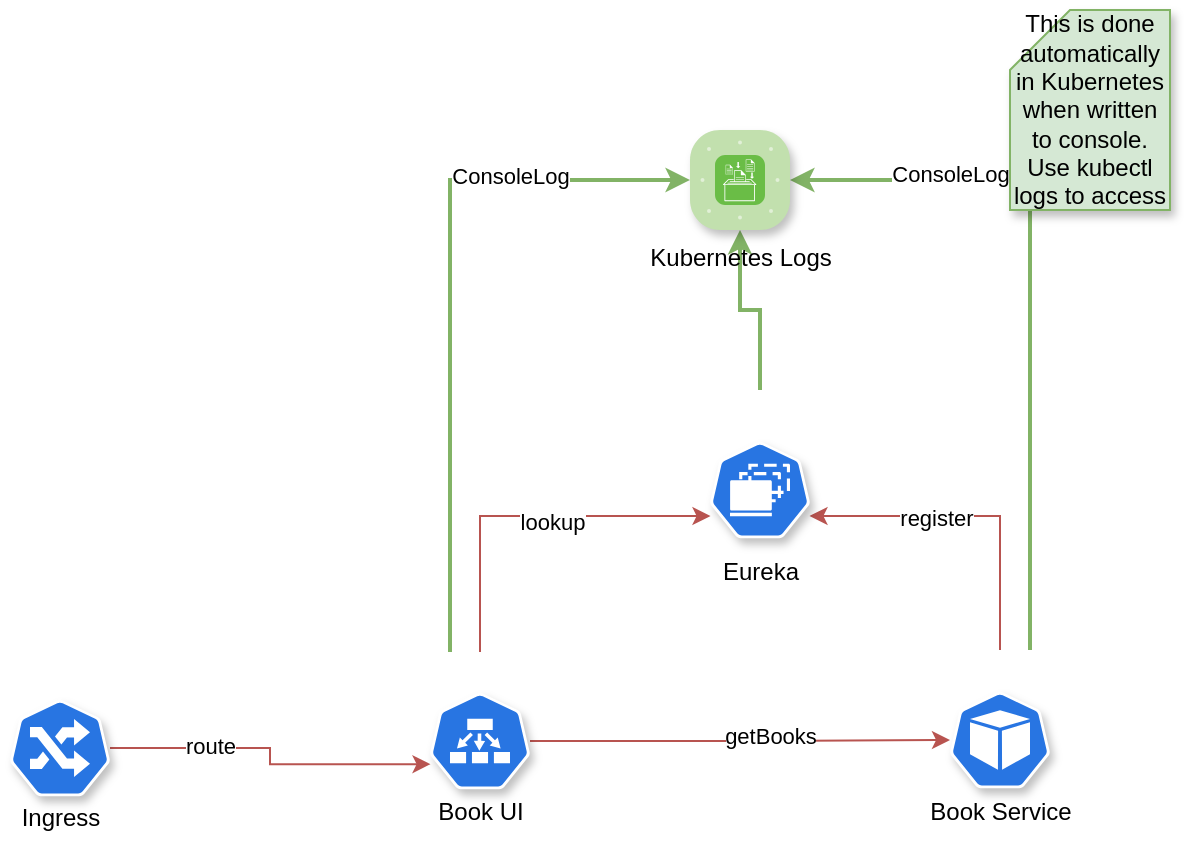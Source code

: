 <mxfile version="14.2.9" type="device"><diagram id="9ueXhn_LpcPxId2sZ9xX" name="Page-1"><mxGraphModel dx="782" dy="1846" grid="1" gridSize="10" guides="1" tooltips="1" connect="1" arrows="1" fold="1" page="1" pageScale="1" pageWidth="850" pageHeight="1100" math="0" shadow="0"><root><mxCell id="0"/><mxCell id="1" parent="0"/><mxCell id="5dMGo-wxAUMv-TppQWhl-3" style="edgeStyle=orthogonalEdgeStyle;rounded=0;orthogonalLoop=1;jettySize=auto;html=1;entryX=0.995;entryY=0.63;entryDx=0;entryDy=0;entryPerimeter=0;fillColor=#f8cecc;strokeColor=#b85450;" edge="1" parent="1" source="5dMGo-wxAUMv-TppQWhl-1" target="5dMGo-wxAUMv-TppQWhl-2"><mxGeometry relative="1" as="geometry"><Array as="points"><mxPoint x="545" y="103"/></Array></mxGeometry></mxCell><mxCell id="5dMGo-wxAUMv-TppQWhl-4" value="register" style="edgeLabel;html=1;align=center;verticalAlign=middle;resizable=0;points=[];" vertex="1" connectable="0" parent="5dMGo-wxAUMv-TppQWhl-3"><mxGeometry x="0.218" y="1" relative="1" as="geometry"><mxPoint as="offset"/></mxGeometry></mxCell><mxCell id="5dMGo-wxAUMv-TppQWhl-14" style="edgeStyle=orthogonalEdgeStyle;rounded=0;orthogonalLoop=1;jettySize=auto;html=1;entryX=1;entryY=0.5;entryDx=0;entryDy=0;entryPerimeter=0;strokeWidth=2;fillColor=#d5e8d4;strokeColor=#82b366;" edge="1" parent="1" source="5dMGo-wxAUMv-TppQWhl-1" target="5dMGo-wxAUMv-TppQWhl-10"><mxGeometry relative="1" as="geometry"><Array as="points"><mxPoint x="560" y="-65"/></Array></mxGeometry></mxCell><mxCell id="5dMGo-wxAUMv-TppQWhl-16" value="ConsoleLog" style="edgeLabel;html=1;align=center;verticalAlign=middle;resizable=0;points=[];" vertex="1" connectable="0" parent="5dMGo-wxAUMv-TppQWhl-14"><mxGeometry x="0.549" y="-3" relative="1" as="geometry"><mxPoint as="offset"/></mxGeometry></mxCell><mxCell id="5dMGo-wxAUMv-TppQWhl-1" value="Book Service" style="html=1;dashed=0;whitespace=wrap;fillColor=#2875E2;strokeColor=#ffffff;points=[[0.005,0.63,0],[0.1,0.2,0],[0.9,0.2,0],[0.5,0,0],[0.995,0.63,0],[0.72,0.99,0],[0.5,1,0],[0.28,0.99,0]];shape=mxgraph.kubernetes.icon;prIcon=pod;verticalAlign=bottom;shadow=1;" vertex="1" parent="1"><mxGeometry x="520" y="170" width="50" height="90" as="geometry"/></mxCell><mxCell id="5dMGo-wxAUMv-TppQWhl-12" style="edgeStyle=orthogonalEdgeStyle;rounded=0;orthogonalLoop=1;jettySize=auto;html=1;fillColor=#d5e8d4;strokeColor=#82b366;strokeWidth=2;" edge="1" parent="1" source="5dMGo-wxAUMv-TppQWhl-2" target="5dMGo-wxAUMv-TppQWhl-10"><mxGeometry relative="1" as="geometry"/></mxCell><mxCell id="5dMGo-wxAUMv-TppQWhl-2" value="Eureka" style="html=1;dashed=0;whitespace=wrap;fillColor=#2875E2;strokeColor=#ffffff;points=[[0.005,0.63,0],[0.1,0.2,0],[0.9,0.2,0],[0.5,0,0],[0.995,0.63,0],[0.72,0.99,0],[0.5,1,0],[0.28,0.99,0]];shape=mxgraph.kubernetes.icon;prIcon=ds;verticalAlign=bottom;shadow=1;" vertex="1" parent="1"><mxGeometry x="400" y="40" width="50" height="100" as="geometry"/></mxCell><mxCell id="5dMGo-wxAUMv-TppQWhl-6" style="edgeStyle=orthogonalEdgeStyle;rounded=0;orthogonalLoop=1;jettySize=auto;html=1;entryX=0.005;entryY=0.63;entryDx=0;entryDy=0;entryPerimeter=0;fillColor=#f8cecc;strokeColor=#b85450;" edge="1" parent="1" source="5dMGo-wxAUMv-TppQWhl-5" target="5dMGo-wxAUMv-TppQWhl-2"><mxGeometry relative="1" as="geometry"><Array as="points"><mxPoint x="285" y="103"/></Array></mxGeometry></mxCell><mxCell id="5dMGo-wxAUMv-TppQWhl-7" value="lookup" style="edgeLabel;html=1;align=center;verticalAlign=middle;resizable=0;points=[];" vertex="1" connectable="0" parent="5dMGo-wxAUMv-TppQWhl-6"><mxGeometry x="0.135" y="-3" relative="1" as="geometry"><mxPoint as="offset"/></mxGeometry></mxCell><mxCell id="5dMGo-wxAUMv-TppQWhl-8" style="edgeStyle=orthogonalEdgeStyle;rounded=0;orthogonalLoop=1;jettySize=auto;html=1;fillColor=#f8cecc;strokeColor=#b85450;" edge="1" parent="1" source="5dMGo-wxAUMv-TppQWhl-5" target="5dMGo-wxAUMv-TppQWhl-1"><mxGeometry relative="1" as="geometry"/></mxCell><mxCell id="5dMGo-wxAUMv-TppQWhl-9" value="getBooks" style="edgeLabel;html=1;align=center;verticalAlign=middle;resizable=0;points=[];" vertex="1" connectable="0" parent="5dMGo-wxAUMv-TppQWhl-8"><mxGeometry x="0.145" y="2" relative="1" as="geometry"><mxPoint as="offset"/></mxGeometry></mxCell><mxCell id="5dMGo-wxAUMv-TppQWhl-13" style="edgeStyle=orthogonalEdgeStyle;rounded=0;orthogonalLoop=1;jettySize=auto;html=1;entryX=0;entryY=0.5;entryDx=0;entryDy=0;entryPerimeter=0;strokeWidth=2;fillColor=#d5e8d4;strokeColor=#82b366;" edge="1" parent="1" source="5dMGo-wxAUMv-TppQWhl-5" target="5dMGo-wxAUMv-TppQWhl-10"><mxGeometry relative="1" as="geometry"><Array as="points"><mxPoint x="270" y="-65"/></Array></mxGeometry></mxCell><mxCell id="5dMGo-wxAUMv-TppQWhl-15" value="ConsoleLog" style="edgeLabel;html=1;align=center;verticalAlign=middle;resizable=0;points=[];" vertex="1" connectable="0" parent="5dMGo-wxAUMv-TppQWhl-13"><mxGeometry x="0.494" y="2" relative="1" as="geometry"><mxPoint as="offset"/></mxGeometry></mxCell><mxCell id="5dMGo-wxAUMv-TppQWhl-5" value="Book UI" style="html=1;dashed=0;whitespace=wrap;fillColor=#2875E2;strokeColor=#ffffff;points=[[0.005,0.63,0],[0.1,0.2,0],[0.9,0.2,0],[0.5,0,0],[0.995,0.63,0],[0.72,0.99,0],[0.5,1,0],[0.28,0.99,0]];shape=mxgraph.kubernetes.icon;prIcon=ep;verticalAlign=bottom;shadow=1;sketch=0;" vertex="1" parent="1"><mxGeometry x="260" y="171" width="50" height="89" as="geometry"/></mxCell><mxCell id="5dMGo-wxAUMv-TppQWhl-10" value="Kubernetes Logs" style="verticalLabelPosition=bottom;html=1;fillColor=#6ABD46;strokeColor=#ffffff;verticalAlign=top;align=center;points=[[0.085,0.085,0],[0.915,0.085,0],[0.915,0.915,0],[0.085,0.915,0],[0.25,0,0],[0.5,0,0],[0.75,0,0],[1,0.25,0],[1,0.5,0],[1,0.75,0],[0.75,1,0],[0.5,1,0],[0.25,1,0],[0,0.75,0],[0,0.5,0],[0,0.25,0]];pointerEvents=1;shape=mxgraph.cisco_safe.compositeIcon;bgIcon=mxgraph.cisco_safe.architecture.generic_appliance;resIcon=mxgraph.cisco_safe.architecture.log_collector;shadow=1;sketch=0;" vertex="1" parent="1"><mxGeometry x="390" y="-90" width="50" height="50" as="geometry"/></mxCell><mxCell id="5dMGo-wxAUMv-TppQWhl-17" value="This is done automatically in Kubernetes when written to console. Use kubectl logs to access" style="shape=card;whiteSpace=wrap;html=1;shadow=1;sketch=0;strokeColor=#82b366;fillColor=#d5e8d4;" vertex="1" parent="1"><mxGeometry x="550" y="-150" width="80" height="100" as="geometry"/></mxCell><mxCell id="5dMGo-wxAUMv-TppQWhl-19" style="edgeStyle=orthogonalEdgeStyle;rounded=0;orthogonalLoop=1;jettySize=auto;html=1;entryX=0.005;entryY=0.63;entryDx=0;entryDy=0;entryPerimeter=0;strokeWidth=1;fillColor=#f8cecc;strokeColor=#b85450;" edge="1" parent="1" source="5dMGo-wxAUMv-TppQWhl-18" target="5dMGo-wxAUMv-TppQWhl-5"><mxGeometry relative="1" as="geometry"/></mxCell><mxCell id="5dMGo-wxAUMv-TppQWhl-20" value="route" style="edgeLabel;html=1;align=center;verticalAlign=middle;resizable=0;points=[];" vertex="1" connectable="0" parent="5dMGo-wxAUMv-TppQWhl-19"><mxGeometry x="-0.406" y="1" relative="1" as="geometry"><mxPoint as="offset"/></mxGeometry></mxCell><mxCell id="5dMGo-wxAUMv-TppQWhl-18" value="Ingress" style="html=1;dashed=0;whitespace=wrap;fillColor=#2875E2;strokeColor=#ffffff;points=[[0.005,0.63,0],[0.1,0.2,0],[0.9,0.2,0],[0.5,0,0],[0.995,0.63,0],[0.72,0.99,0],[0.5,1,0],[0.28,0.99,0]];shape=mxgraph.kubernetes.icon;prIcon=ing;shadow=1;sketch=0;verticalAlign=bottom;" vertex="1" parent="1"><mxGeometry x="50" y="175" width="50" height="88" as="geometry"/></mxCell></root></mxGraphModel></diagram></mxfile>